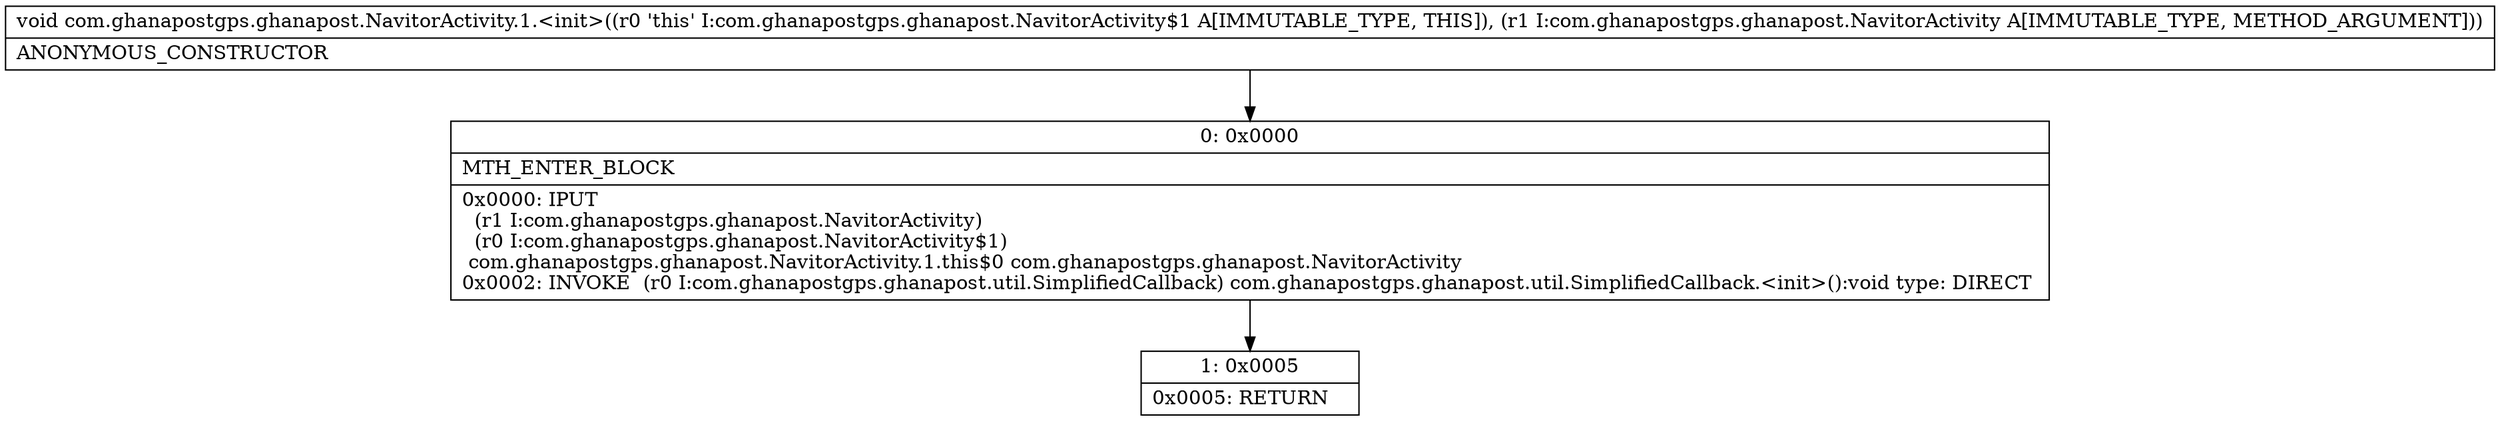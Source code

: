digraph "CFG forcom.ghanapostgps.ghanapost.NavitorActivity.1.\<init\>(Lcom\/ghanapostgps\/ghanapost\/NavitorActivity;)V" {
Node_0 [shape=record,label="{0\:\ 0x0000|MTH_ENTER_BLOCK\l|0x0000: IPUT  \l  (r1 I:com.ghanapostgps.ghanapost.NavitorActivity)\l  (r0 I:com.ghanapostgps.ghanapost.NavitorActivity$1)\l com.ghanapostgps.ghanapost.NavitorActivity.1.this$0 com.ghanapostgps.ghanapost.NavitorActivity \l0x0002: INVOKE  (r0 I:com.ghanapostgps.ghanapost.util.SimplifiedCallback) com.ghanapostgps.ghanapost.util.SimplifiedCallback.\<init\>():void type: DIRECT \l}"];
Node_1 [shape=record,label="{1\:\ 0x0005|0x0005: RETURN   \l}"];
MethodNode[shape=record,label="{void com.ghanapostgps.ghanapost.NavitorActivity.1.\<init\>((r0 'this' I:com.ghanapostgps.ghanapost.NavitorActivity$1 A[IMMUTABLE_TYPE, THIS]), (r1 I:com.ghanapostgps.ghanapost.NavitorActivity A[IMMUTABLE_TYPE, METHOD_ARGUMENT]))  | ANONYMOUS_CONSTRUCTOR\l}"];
MethodNode -> Node_0;
Node_0 -> Node_1;
}

